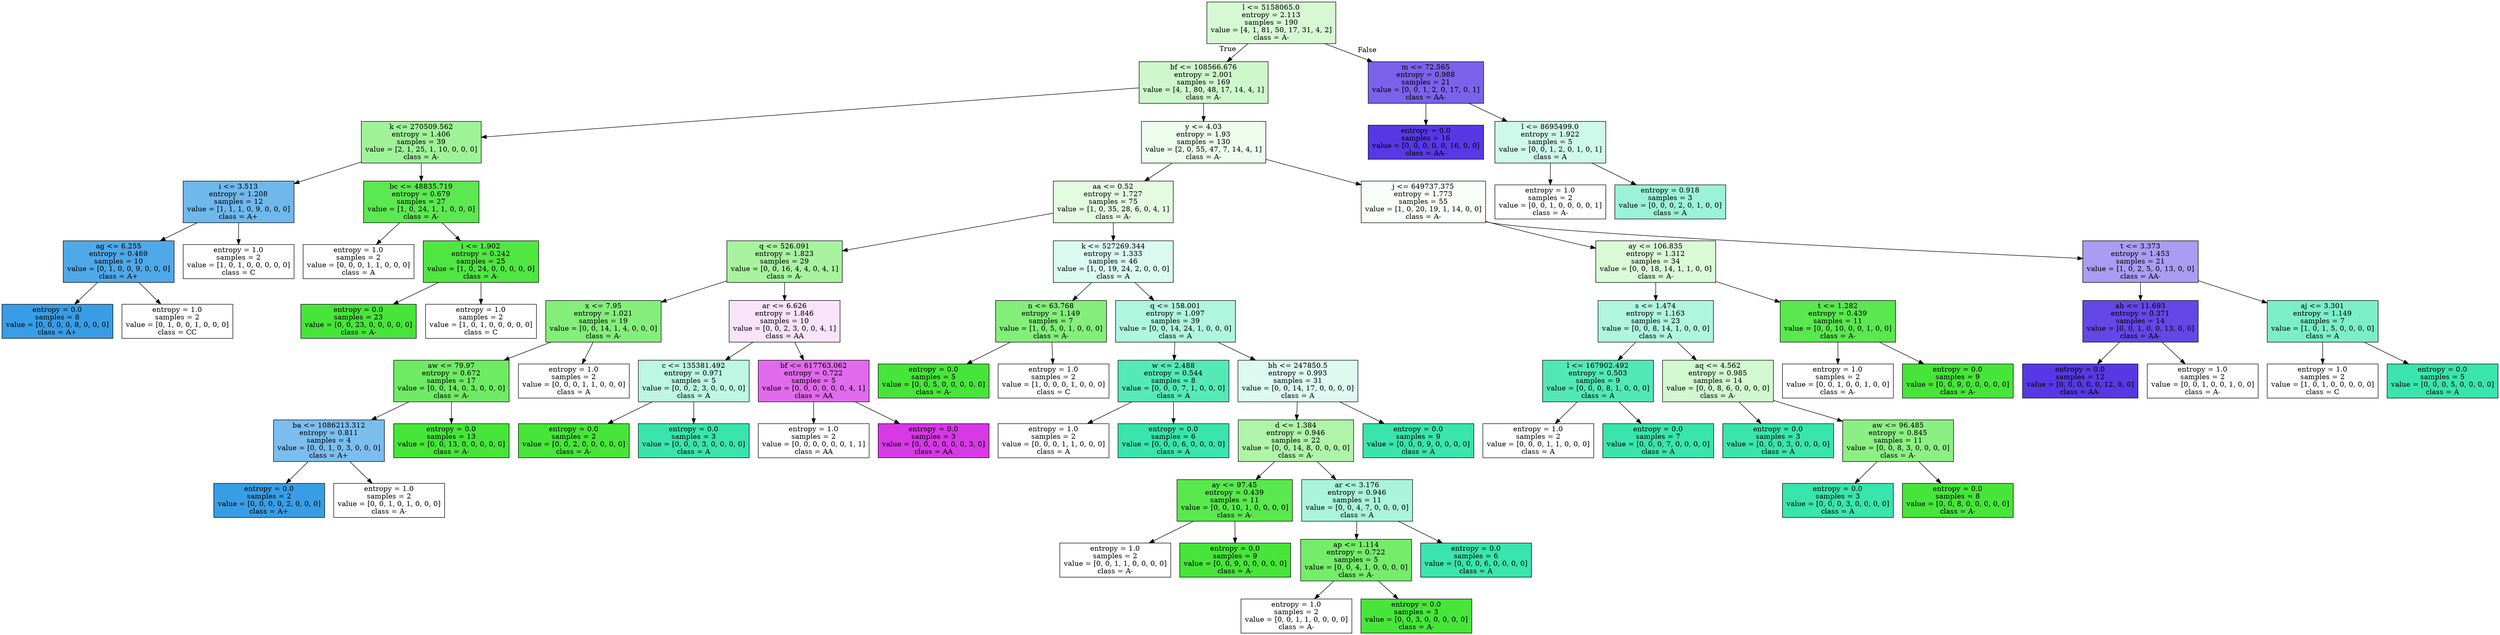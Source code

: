digraph Tree {
node [shape=box, style="filled", color="black"] ;
0 [label="l <= 5158065.0\nentropy = 2.113\nsamples = 190\nvalue = [4, 1, 81, 50, 17, 31, 4, 2]\nclass = A-", fillcolor="#d6f9d3"] ;
1 [label="bf <= 108566.676\nentropy = 2.001\nsamples = 169\nvalue = [4, 1, 80, 48, 17, 14, 4, 1]\nclass = A-", fillcolor="#cef8cb"] ;
0 -> 1 [labeldistance=2.5, labelangle=45, headlabel="True"] ;
2 [label="k <= 270509.562\nentropy = 1.406\nsamples = 39\nvalue = [2, 1, 25, 1, 10, 0, 0, 0]\nclass = A-", fillcolor="#a0f299"] ;
1 -> 2 ;
3 [label="i <= 3.513\nentropy = 1.208\nsamples = 12\nvalue = [1, 1, 1, 0, 9, 0, 0, 0]\nclass = A+", fillcolor="#6fb8ec"] ;
2 -> 3 ;
4 [label="ag <= 6.255\nentropy = 0.469\nsamples = 10\nvalue = [0, 1, 0, 0, 9, 0, 0, 0]\nclass = A+", fillcolor="#4fa8e8"] ;
3 -> 4 ;
5 [label="entropy = 0.0\nsamples = 8\nvalue = [0, 0, 0, 0, 8, 0, 0, 0]\nclass = A+", fillcolor="#399de5"] ;
4 -> 5 ;
6 [label="entropy = 1.0\nsamples = 2\nvalue = [0, 1, 0, 0, 1, 0, 0, 0]\nclass = CC", fillcolor="#ffffff"] ;
4 -> 6 ;
7 [label="entropy = 1.0\nsamples = 2\nvalue = [1, 0, 1, 0, 0, 0, 0, 0]\nclass = C", fillcolor="#ffffff"] ;
3 -> 7 ;
8 [label="bc <= 48835.719\nentropy = 0.679\nsamples = 27\nvalue = [1, 0, 24, 1, 1, 0, 0, 0]\nclass = A-", fillcolor="#5ce850"] ;
2 -> 8 ;
9 [label="entropy = 1.0\nsamples = 2\nvalue = [0, 0, 0, 1, 1, 0, 0, 0]\nclass = A", fillcolor="#ffffff"] ;
8 -> 9 ;
10 [label="i <= 1.902\nentropy = 0.242\nsamples = 25\nvalue = [1, 0, 24, 0, 0, 0, 0, 0]\nclass = A-", fillcolor="#4fe641"] ;
8 -> 10 ;
11 [label="entropy = 0.0\nsamples = 23\nvalue = [0, 0, 23, 0, 0, 0, 0, 0]\nclass = A-", fillcolor="#47e539"] ;
10 -> 11 ;
12 [label="entropy = 1.0\nsamples = 2\nvalue = [1, 0, 1, 0, 0, 0, 0, 0]\nclass = C", fillcolor="#ffffff"] ;
10 -> 12 ;
13 [label="y <= 4.03\nentropy = 1.93\nsamples = 130\nvalue = [2, 0, 55, 47, 7, 14, 4, 1]\nclass = A-", fillcolor="#edfcec"] ;
1 -> 13 ;
14 [label="aa <= 0.52\nentropy = 1.727\nsamples = 75\nvalue = [1, 0, 35, 28, 6, 0, 4, 1]\nclass = A-", fillcolor="#e4fbe2"] ;
13 -> 14 ;
15 [label="q <= 526.091\nentropy = 1.823\nsamples = 29\nvalue = [0, 0, 16, 4, 4, 0, 4, 1]\nclass = A-", fillcolor="#a7f3a0"] ;
14 -> 15 ;
16 [label="x <= 7.95\nentropy = 1.021\nsamples = 19\nvalue = [0, 0, 14, 1, 4, 0, 0, 0]\nclass = A-", fillcolor="#84ee7b"] ;
15 -> 16 ;
17 [label="aw <= 79.97\nentropy = 0.672\nsamples = 17\nvalue = [0, 0, 14, 0, 3, 0, 0, 0]\nclass = A-", fillcolor="#6eeb63"] ;
16 -> 17 ;
18 [label="ba <= 1086213.312\nentropy = 0.811\nsamples = 4\nvalue = [0, 0, 1, 0, 3, 0, 0, 0]\nclass = A+", fillcolor="#7bbeee"] ;
17 -> 18 ;
19 [label="entropy = 0.0\nsamples = 2\nvalue = [0, 0, 0, 0, 2, 0, 0, 0]\nclass = A+", fillcolor="#399de5"] ;
18 -> 19 ;
20 [label="entropy = 1.0\nsamples = 2\nvalue = [0, 0, 1, 0, 1, 0, 0, 0]\nclass = A-", fillcolor="#ffffff"] ;
18 -> 20 ;
21 [label="entropy = 0.0\nsamples = 13\nvalue = [0, 0, 13, 0, 0, 0, 0, 0]\nclass = A-", fillcolor="#47e539"] ;
17 -> 21 ;
22 [label="entropy = 1.0\nsamples = 2\nvalue = [0, 0, 0, 1, 1, 0, 0, 0]\nclass = A", fillcolor="#ffffff"] ;
16 -> 22 ;
23 [label="ar <= 6.626\nentropy = 1.846\nsamples = 10\nvalue = [0, 0, 2, 3, 0, 0, 4, 1]\nclass = AA", fillcolor="#f9e3fb"] ;
15 -> 23 ;
24 [label="c <= 135381.492\nentropy = 0.971\nsamples = 5\nvalue = [0, 0, 2, 3, 0, 0, 0, 0]\nclass = A", fillcolor="#bdf6e3"] ;
23 -> 24 ;
25 [label="entropy = 0.0\nsamples = 2\nvalue = [0, 0, 2, 0, 0, 0, 0, 0]\nclass = A-", fillcolor="#47e539"] ;
24 -> 25 ;
26 [label="entropy = 0.0\nsamples = 3\nvalue = [0, 0, 0, 3, 0, 0, 0, 0]\nclass = A", fillcolor="#39e5ac"] ;
24 -> 26 ;
27 [label="bf <= 617763.062\nentropy = 0.722\nsamples = 5\nvalue = [0, 0, 0, 0, 0, 0, 4, 1]\nclass = AA", fillcolor="#e16aec"] ;
23 -> 27 ;
28 [label="entropy = 1.0\nsamples = 2\nvalue = [0, 0, 0, 0, 0, 0, 1, 1]\nclass = AA", fillcolor="#ffffff"] ;
27 -> 28 ;
29 [label="entropy = 0.0\nsamples = 3\nvalue = [0, 0, 0, 0, 0, 0, 3, 0]\nclass = AA", fillcolor="#d739e5"] ;
27 -> 29 ;
30 [label="k <= 527269.344\nentropy = 1.333\nsamples = 46\nvalue = [1, 0, 19, 24, 2, 0, 0, 0]\nclass = A", fillcolor="#dafaf0"] ;
14 -> 30 ;
31 [label="n <= 63.768\nentropy = 1.149\nsamples = 7\nvalue = [1, 0, 5, 0, 1, 0, 0, 0]\nclass = A-", fillcolor="#84ee7b"] ;
30 -> 31 ;
32 [label="entropy = 0.0\nsamples = 5\nvalue = [0, 0, 5, 0, 0, 0, 0, 0]\nclass = A-", fillcolor="#47e539"] ;
31 -> 32 ;
33 [label="entropy = 1.0\nsamples = 2\nvalue = [1, 0, 0, 0, 1, 0, 0, 0]\nclass = C", fillcolor="#ffffff"] ;
31 -> 33 ;
34 [label="q <= 158.001\nentropy = 1.097\nsamples = 39\nvalue = [0, 0, 14, 24, 1, 0, 0, 0]\nclass = A", fillcolor="#b0f5de"] ;
30 -> 34 ;
35 [label="w <= 2.488\nentropy = 0.544\nsamples = 8\nvalue = [0, 0, 0, 7, 1, 0, 0, 0]\nclass = A", fillcolor="#55e9b8"] ;
34 -> 35 ;
36 [label="entropy = 1.0\nsamples = 2\nvalue = [0, 0, 0, 1, 1, 0, 0, 0]\nclass = A", fillcolor="#ffffff"] ;
35 -> 36 ;
37 [label="entropy = 0.0\nsamples = 6\nvalue = [0, 0, 0, 6, 0, 0, 0, 0]\nclass = A", fillcolor="#39e5ac"] ;
35 -> 37 ;
38 [label="bh <= 247850.5\nentropy = 0.993\nsamples = 31\nvalue = [0, 0, 14, 17, 0, 0, 0, 0]\nclass = A", fillcolor="#dcfaf0"] ;
34 -> 38 ;
39 [label="d <= 1.384\nentropy = 0.946\nsamples = 22\nvalue = [0, 0, 14, 8, 0, 0, 0, 0]\nclass = A-", fillcolor="#b0f4aa"] ;
38 -> 39 ;
40 [label="ay <= 97.45\nentropy = 0.439\nsamples = 11\nvalue = [0, 0, 10, 1, 0, 0, 0, 0]\nclass = A-", fillcolor="#59e84d"] ;
39 -> 40 ;
41 [label="entropy = 1.0\nsamples = 2\nvalue = [0, 0, 1, 1, 0, 0, 0, 0]\nclass = A-", fillcolor="#ffffff"] ;
40 -> 41 ;
42 [label="entropy = 0.0\nsamples = 9\nvalue = [0, 0, 9, 0, 0, 0, 0, 0]\nclass = A-", fillcolor="#47e539"] ;
40 -> 42 ;
43 [label="ar <= 3.176\nentropy = 0.946\nsamples = 11\nvalue = [0, 0, 4, 7, 0, 0, 0, 0]\nclass = A", fillcolor="#aaf4db"] ;
39 -> 43 ;
44 [label="ap <= 1.114\nentropy = 0.722\nsamples = 5\nvalue = [0, 0, 4, 1, 0, 0, 0, 0]\nclass = A-", fillcolor="#75ec6a"] ;
43 -> 44 ;
45 [label="entropy = 1.0\nsamples = 2\nvalue = [0, 0, 1, 1, 0, 0, 0, 0]\nclass = A-", fillcolor="#ffffff"] ;
44 -> 45 ;
46 [label="entropy = 0.0\nsamples = 3\nvalue = [0, 0, 3, 0, 0, 0, 0, 0]\nclass = A-", fillcolor="#47e539"] ;
44 -> 46 ;
47 [label="entropy = 0.0\nsamples = 6\nvalue = [0, 0, 0, 6, 0, 0, 0, 0]\nclass = A", fillcolor="#39e5ac"] ;
43 -> 47 ;
48 [label="entropy = 0.0\nsamples = 9\nvalue = [0, 0, 0, 9, 0, 0, 0, 0]\nclass = A", fillcolor="#39e5ac"] ;
38 -> 48 ;
49 [label="j <= 649737.375\nentropy = 1.773\nsamples = 55\nvalue = [1, 0, 20, 19, 1, 14, 0, 0]\nclass = A-", fillcolor="#fafefa"] ;
13 -> 49 ;
50 [label="ay <= 106.835\nentropy = 1.312\nsamples = 34\nvalue = [0, 0, 18, 14, 1, 1, 0, 0]\nclass = A-", fillcolor="#dafad7"] ;
49 -> 50 ;
51 [label="s <= 1.474\nentropy = 1.163\nsamples = 23\nvalue = [0, 0, 8, 14, 1, 0, 0, 0]\nclass = A", fillcolor="#b0f5de"] ;
50 -> 51 ;
52 [label="l <= 167902.492\nentropy = 0.503\nsamples = 9\nvalue = [0, 0, 0, 8, 1, 0, 0, 0]\nclass = A", fillcolor="#52e8b6"] ;
51 -> 52 ;
53 [label="entropy = 1.0\nsamples = 2\nvalue = [0, 0, 0, 1, 1, 0, 0, 0]\nclass = A", fillcolor="#ffffff"] ;
52 -> 53 ;
54 [label="entropy = 0.0\nsamples = 7\nvalue = [0, 0, 0, 7, 0, 0, 0, 0]\nclass = A", fillcolor="#39e5ac"] ;
52 -> 54 ;
55 [label="aq <= 4.562\nentropy = 0.985\nsamples = 14\nvalue = [0, 0, 8, 6, 0, 0, 0, 0]\nclass = A-", fillcolor="#d1f8ce"] ;
51 -> 55 ;
56 [label="entropy = 0.0\nsamples = 3\nvalue = [0, 0, 0, 3, 0, 0, 0, 0]\nclass = A", fillcolor="#39e5ac"] ;
55 -> 56 ;
57 [label="aw <= 96.485\nentropy = 0.845\nsamples = 11\nvalue = [0, 0, 8, 3, 0, 0, 0, 0]\nclass = A-", fillcolor="#8cef83"] ;
55 -> 57 ;
58 [label="entropy = 0.0\nsamples = 3\nvalue = [0, 0, 0, 3, 0, 0, 0, 0]\nclass = A", fillcolor="#39e5ac"] ;
57 -> 58 ;
59 [label="entropy = 0.0\nsamples = 8\nvalue = [0, 0, 8, 0, 0, 0, 0, 0]\nclass = A-", fillcolor="#47e539"] ;
57 -> 59 ;
60 [label="t <= 1.282\nentropy = 0.439\nsamples = 11\nvalue = [0, 0, 10, 0, 0, 1, 0, 0]\nclass = A-", fillcolor="#59e84d"] ;
50 -> 60 ;
61 [label="entropy = 1.0\nsamples = 2\nvalue = [0, 0, 1, 0, 0, 1, 0, 0]\nclass = A-", fillcolor="#ffffff"] ;
60 -> 61 ;
62 [label="entropy = 0.0\nsamples = 9\nvalue = [0, 0, 9, 0, 0, 0, 0, 0]\nclass = A-", fillcolor="#47e539"] ;
60 -> 62 ;
63 [label="t <= 3.373\nentropy = 1.453\nsamples = 21\nvalue = [1, 0, 2, 5, 0, 13, 0, 0]\nclass = AA-", fillcolor="#aa9cf2"] ;
49 -> 63 ;
64 [label="ah <= 11.693\nentropy = 0.371\nsamples = 14\nvalue = [0, 0, 1, 0, 0, 13, 0, 0]\nclass = AA-", fillcolor="#6348e7"] ;
63 -> 64 ;
65 [label="entropy = 0.0\nsamples = 12\nvalue = [0, 0, 0, 0, 0, 12, 0, 0]\nclass = AA-", fillcolor="#5639e5"] ;
64 -> 65 ;
66 [label="entropy = 1.0\nsamples = 2\nvalue = [0, 0, 1, 0, 0, 1, 0, 0]\nclass = A-", fillcolor="#ffffff"] ;
64 -> 66 ;
67 [label="aj <= 3.301\nentropy = 1.149\nsamples = 7\nvalue = [1, 0, 1, 5, 0, 0, 0, 0]\nclass = A", fillcolor="#7beec8"] ;
63 -> 67 ;
68 [label="entropy = 1.0\nsamples = 2\nvalue = [1, 0, 1, 0, 0, 0, 0, 0]\nclass = C", fillcolor="#ffffff"] ;
67 -> 68 ;
69 [label="entropy = 0.0\nsamples = 5\nvalue = [0, 0, 0, 5, 0, 0, 0, 0]\nclass = A", fillcolor="#39e5ac"] ;
67 -> 69 ;
70 [label="m <= 72.565\nentropy = 0.988\nsamples = 21\nvalue = [0, 0, 1, 2, 0, 17, 0, 1]\nclass = AA-", fillcolor="#7a63ea"] ;
0 -> 70 [labeldistance=2.5, labelangle=-45, headlabel="False"] ;
71 [label="entropy = 0.0\nsamples = 16\nvalue = [0, 0, 0, 0, 0, 16, 0, 0]\nclass = AA-", fillcolor="#5639e5"] ;
70 -> 71 ;
72 [label="l <= 8695499.0\nentropy = 1.922\nsamples = 5\nvalue = [0, 0, 1, 2, 0, 1, 0, 1]\nclass = A", fillcolor="#cef8ea"] ;
70 -> 72 ;
73 [label="entropy = 1.0\nsamples = 2\nvalue = [0, 0, 1, 0, 0, 0, 0, 1]\nclass = A-", fillcolor="#ffffff"] ;
72 -> 73 ;
74 [label="entropy = 0.918\nsamples = 3\nvalue = [0, 0, 0, 2, 0, 1, 0, 0]\nclass = A", fillcolor="#9cf2d6"] ;
72 -> 74 ;
}
